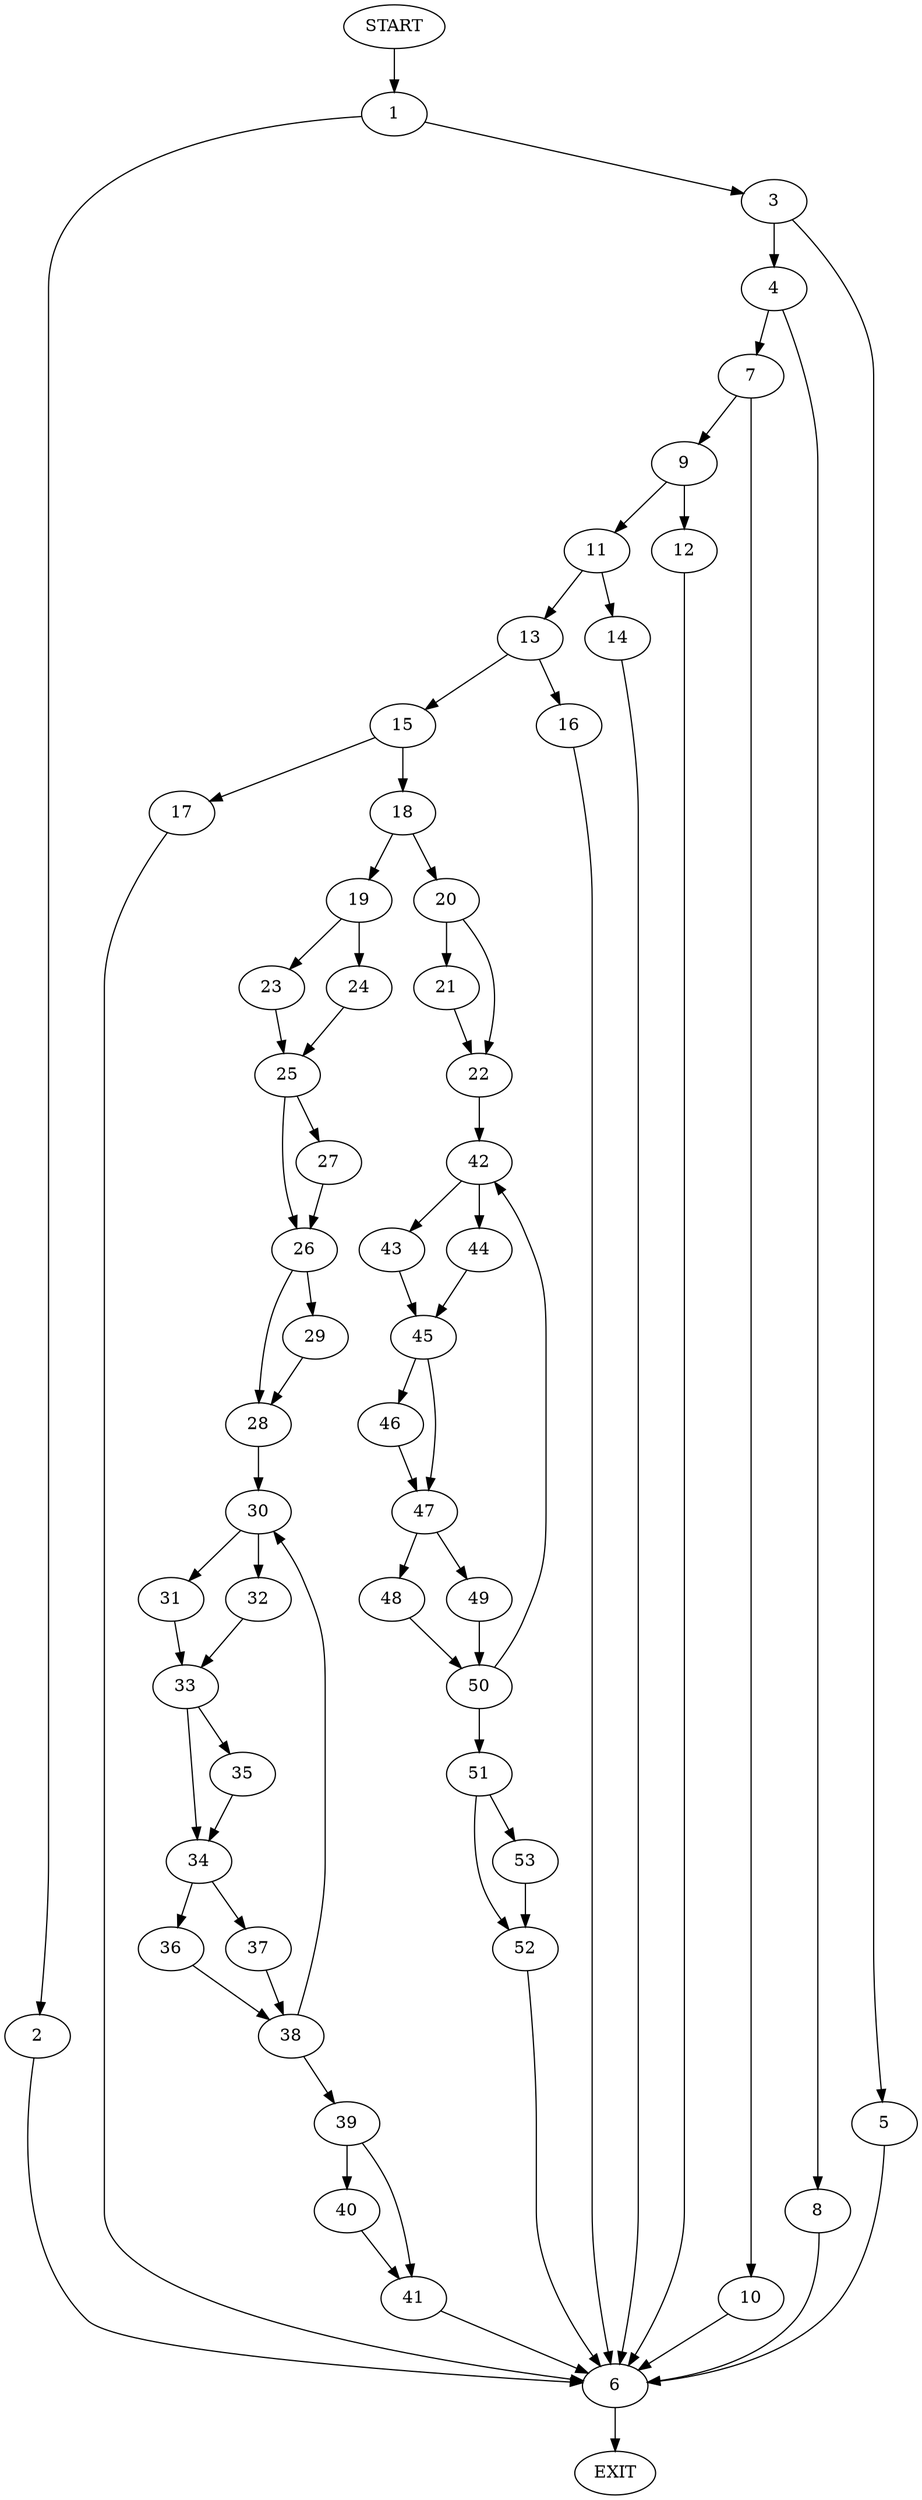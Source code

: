 digraph {
0 [label="START"]
54 [label="EXIT"]
0 -> 1
1 -> 2
1 -> 3
3 -> 4
3 -> 5
2 -> 6
6 -> 54
5 -> 6
4 -> 7
4 -> 8
7 -> 9
7 -> 10
8 -> 6
10 -> 6
9 -> 11
9 -> 12
11 -> 13
11 -> 14
12 -> 6
13 -> 15
13 -> 16
14 -> 6
16 -> 6
15 -> 17
15 -> 18
18 -> 19
18 -> 20
17 -> 6
20 -> 21
20 -> 22
19 -> 23
19 -> 24
24 -> 25
23 -> 25
25 -> 26
25 -> 27
26 -> 28
26 -> 29
27 -> 26
28 -> 30
29 -> 28
30 -> 31
30 -> 32
31 -> 33
32 -> 33
33 -> 34
33 -> 35
34 -> 36
34 -> 37
35 -> 34
36 -> 38
37 -> 38
38 -> 30
38 -> 39
39 -> 40
39 -> 41
40 -> 41
41 -> 6
21 -> 22
22 -> 42
42 -> 43
42 -> 44
43 -> 45
44 -> 45
45 -> 46
45 -> 47
47 -> 48
47 -> 49
46 -> 47
49 -> 50
48 -> 50
50 -> 51
50 -> 42
51 -> 52
51 -> 53
53 -> 52
52 -> 6
}
